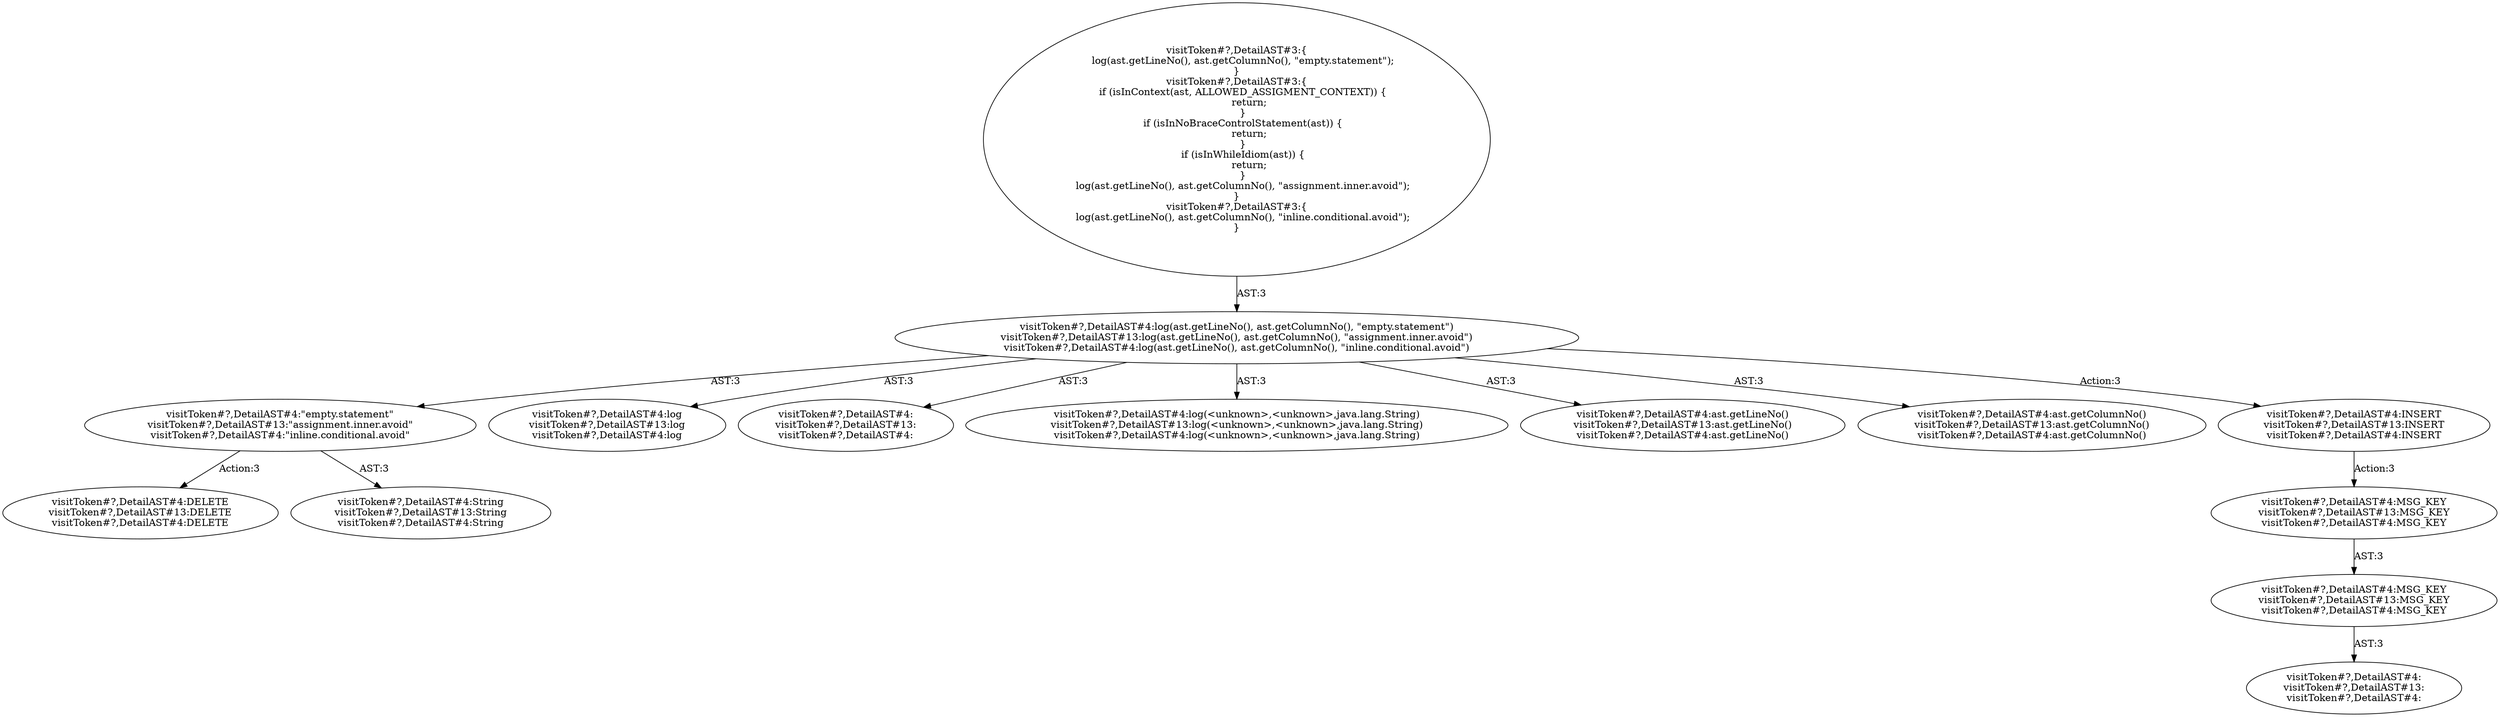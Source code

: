 digraph "Pattern" {
0 [label="visitToken#?,DetailAST#4:DELETE
visitToken#?,DetailAST#13:DELETE
visitToken#?,DetailAST#4:DELETE" shape=ellipse]
1 [label="visitToken#?,DetailAST#4:\"empty.statement\"
visitToken#?,DetailAST#13:\"assignment.inner.avoid\"
visitToken#?,DetailAST#4:\"inline.conditional.avoid\"" shape=ellipse]
2 [label="visitToken#?,DetailAST#4:log(ast.getLineNo(), ast.getColumnNo(), \"empty.statement\")
visitToken#?,DetailAST#13:log(ast.getLineNo(), ast.getColumnNo(), \"assignment.inner.avoid\")
visitToken#?,DetailAST#4:log(ast.getLineNo(), ast.getColumnNo(), \"inline.conditional.avoid\")" shape=ellipse]
3 [label="visitToken#?,DetailAST#3:\{
    log(ast.getLineNo(), ast.getColumnNo(), \"empty.statement\");
\}
visitToken#?,DetailAST#3:\{
    if (isInContext(ast, ALLOWED_ASSIGMENT_CONTEXT)) \{
        return;
    \}
    if (isInNoBraceControlStatement(ast)) \{
        return;
    \}
    if (isInWhileIdiom(ast)) \{
        return;
    \}
    log(ast.getLineNo(), ast.getColumnNo(), \"assignment.inner.avoid\");
\}
visitToken#?,DetailAST#3:\{
    log(ast.getLineNo(), ast.getColumnNo(), \"inline.conditional.avoid\");
\}" shape=ellipse]
4 [label="visitToken#?,DetailAST#4:log
visitToken#?,DetailAST#13:log
visitToken#?,DetailAST#4:log" shape=ellipse]
5 [label="visitToken#?,DetailAST#4:
visitToken#?,DetailAST#13:
visitToken#?,DetailAST#4:" shape=ellipse]
6 [label="visitToken#?,DetailAST#4:log(<unknown>,<unknown>,java.lang.String)
visitToken#?,DetailAST#13:log(<unknown>,<unknown>,java.lang.String)
visitToken#?,DetailAST#4:log(<unknown>,<unknown>,java.lang.String)" shape=ellipse]
7 [label="visitToken#?,DetailAST#4:ast.getLineNo()
visitToken#?,DetailAST#13:ast.getLineNo()
visitToken#?,DetailAST#4:ast.getLineNo()" shape=ellipse]
8 [label="visitToken#?,DetailAST#4:ast.getColumnNo()
visitToken#?,DetailAST#13:ast.getColumnNo()
visitToken#?,DetailAST#4:ast.getColumnNo()" shape=ellipse]
9 [label="visitToken#?,DetailAST#4:INSERT
visitToken#?,DetailAST#13:INSERT
visitToken#?,DetailAST#4:INSERT" shape=ellipse]
10 [label="visitToken#?,DetailAST#4:MSG_KEY
visitToken#?,DetailAST#13:MSG_KEY
visitToken#?,DetailAST#4:MSG_KEY" shape=ellipse]
11 [label="visitToken#?,DetailAST#4:MSG_KEY
visitToken#?,DetailAST#13:MSG_KEY
visitToken#?,DetailAST#4:MSG_KEY" shape=ellipse]
12 [label="visitToken#?,DetailAST#4:
visitToken#?,DetailAST#13:
visitToken#?,DetailAST#4:" shape=ellipse]
13 [label="visitToken#?,DetailAST#4:String
visitToken#?,DetailAST#13:String
visitToken#?,DetailAST#4:String" shape=ellipse]
1 -> 0 [label="Action:3"];
1 -> 13 [label="AST:3"];
2 -> 1 [label="AST:3"];
2 -> 4 [label="AST:3"];
2 -> 5 [label="AST:3"];
2 -> 6 [label="AST:3"];
2 -> 7 [label="AST:3"];
2 -> 8 [label="AST:3"];
2 -> 9 [label="Action:3"];
3 -> 2 [label="AST:3"];
9 -> 10 [label="Action:3"];
10 -> 11 [label="AST:3"];
11 -> 12 [label="AST:3"];
}